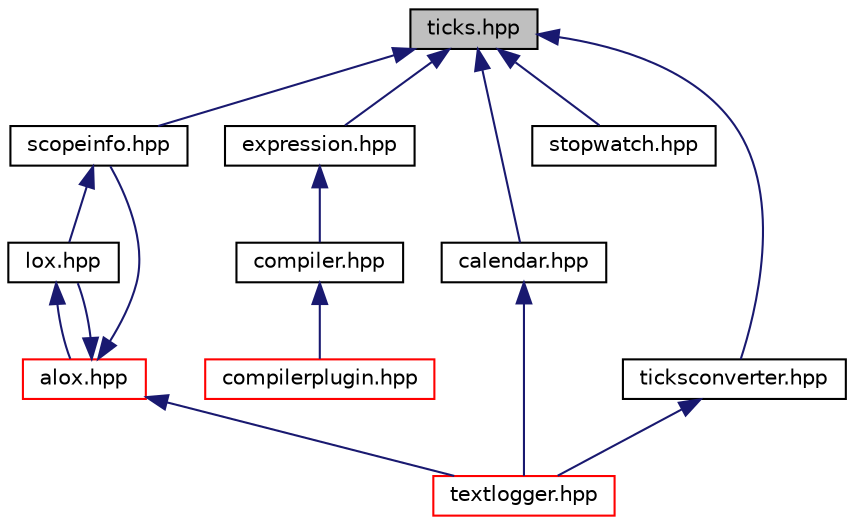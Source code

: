 digraph "ticks.hpp"
{
  edge [fontname="Helvetica",fontsize="10",labelfontname="Helvetica",labelfontsize="10"];
  node [fontname="Helvetica",fontsize="10",shape=record];
  Node9 [label="ticks.hpp",height=0.2,width=0.4,color="black", fillcolor="grey75", style="filled", fontcolor="black"];
  Node9 -> Node10 [dir="back",color="midnightblue",fontsize="10",style="solid",fontname="Helvetica"];
  Node10 [label="scopeinfo.hpp",height=0.2,width=0.4,color="black", fillcolor="white", style="filled",URL="$scopeinfo_8hpp.html"];
  Node10 -> Node11 [dir="back",color="midnightblue",fontsize="10",style="solid",fontname="Helvetica"];
  Node11 [label="lox.hpp",height=0.2,width=0.4,color="black", fillcolor="white", style="filled",URL="$lox_8hpp.html"];
  Node11 -> Node12 [dir="back",color="midnightblue",fontsize="10",style="solid",fontname="Helvetica"];
  Node12 [label="alox.hpp",height=0.2,width=0.4,color="red", fillcolor="white", style="filled",URL="$alox_2alox_8hpp.html"];
  Node12 -> Node11 [dir="back",color="midnightblue",fontsize="10",style="solid",fontname="Helvetica"];
  Node12 -> Node10 [dir="back",color="midnightblue",fontsize="10",style="solid",fontname="Helvetica"];
  Node12 -> Node16 [dir="back",color="midnightblue",fontsize="10",style="solid",fontname="Helvetica"];
  Node16 [label="textlogger.hpp",height=0.2,width=0.4,color="red", fillcolor="white", style="filled",URL="$textlogger_8hpp.html"];
  Node9 -> Node28 [dir="back",color="midnightblue",fontsize="10",style="solid",fontname="Helvetica"];
  Node28 [label="expression.hpp",height=0.2,width=0.4,color="black", fillcolor="white", style="filled",URL="$expression_8hpp_source.html"];
  Node28 -> Node29 [dir="back",color="midnightblue",fontsize="10",style="solid",fontname="Helvetica"];
  Node29 [label="compiler.hpp",height=0.2,width=0.4,color="black", fillcolor="white", style="filled",URL="$compiler_8hpp_source.html"];
  Node29 -> Node30 [dir="back",color="midnightblue",fontsize="10",style="solid",fontname="Helvetica"];
  Node30 [label="compilerplugin.hpp",height=0.2,width=0.4,color="red", fillcolor="white", style="filled",URL="$compilerplugin_8hpp_source.html"];
  Node9 -> Node38 [dir="back",color="midnightblue",fontsize="10",style="solid",fontname="Helvetica"];
  Node38 [label="calendar.hpp",height=0.2,width=0.4,color="black", fillcolor="white", style="filled",URL="$calendar_8hpp.html"];
  Node38 -> Node16 [dir="back",color="midnightblue",fontsize="10",style="solid",fontname="Helvetica"];
  Node9 -> Node39 [dir="back",color="midnightblue",fontsize="10",style="solid",fontname="Helvetica"];
  Node39 [label="stopwatch.hpp",height=0.2,width=0.4,color="black", fillcolor="white", style="filled",URL="$stopwatch_8hpp.html"];
  Node9 -> Node40 [dir="back",color="midnightblue",fontsize="10",style="solid",fontname="Helvetica"];
  Node40 [label="ticksconverter.hpp",height=0.2,width=0.4,color="black", fillcolor="white", style="filled",URL="$ticksconverter_8hpp.html"];
  Node40 -> Node16 [dir="back",color="midnightblue",fontsize="10",style="solid",fontname="Helvetica"];
}
